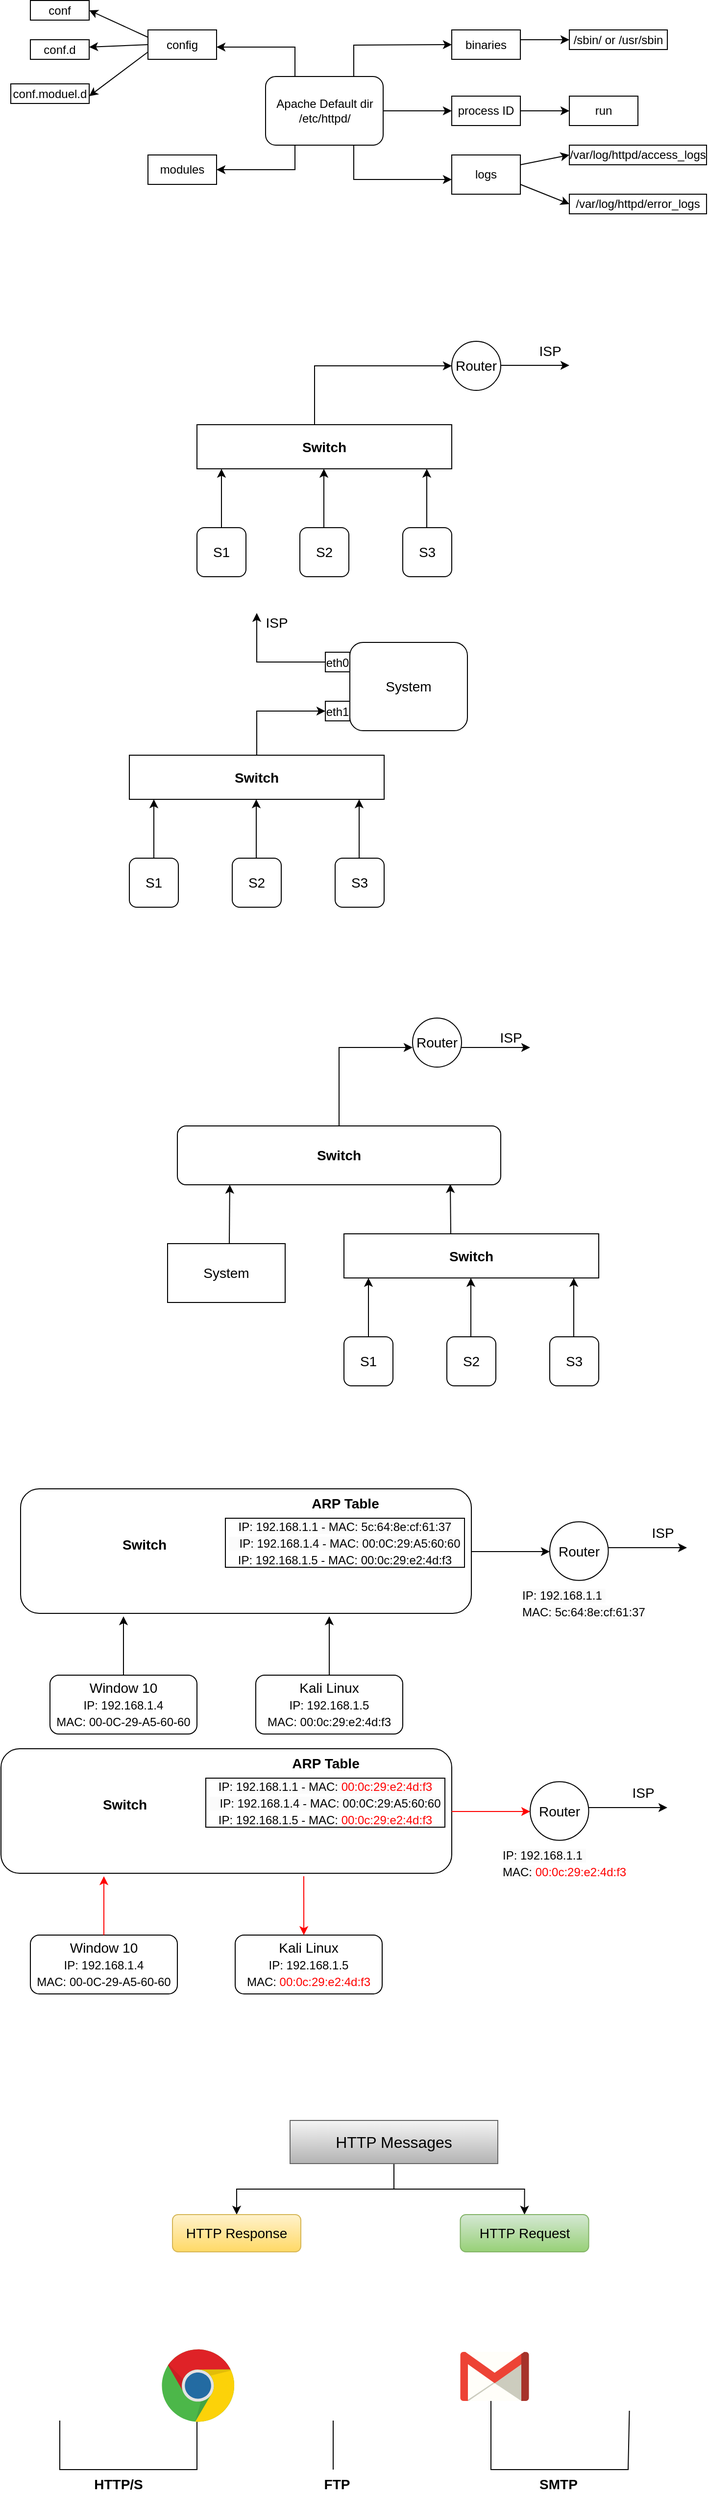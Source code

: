 <mxfile version="20.8.20" type="github"><diagram id="UdrVKW0RwyxXk8vOGNNe" name="Page-1"><mxGraphModel dx="794" dy="448" grid="1" gridSize="10" guides="1" tooltips="1" connect="1" arrows="1" fold="1" page="1" pageScale="1" pageWidth="850" pageHeight="1100" math="0" shadow="0"><root><mxCell id="0"/><mxCell id="1" parent="0"/><mxCell id="UqnCI_SWWlP7NbVupd5s-1" value="" style="rounded=1;whiteSpace=wrap;html=1;" parent="1" vertex="1"><mxGeometry x="290" y="240" width="120" height="70" as="geometry"/></mxCell><mxCell id="UqnCI_SWWlP7NbVupd5s-2" value="Apache Default dir&lt;br&gt;/etc/httpd/" style="text;html=1;align=center;verticalAlign=middle;resizable=0;points=[];autosize=1;strokeColor=none;fillColor=none;" parent="1" vertex="1"><mxGeometry x="295" y="260" width="110" height="30" as="geometry"/></mxCell><mxCell id="UqnCI_SWWlP7NbVupd5s-4" value="config" style="rounded=0;whiteSpace=wrap;html=1;" parent="1" vertex="1"><mxGeometry x="170" y="192.5" width="70" height="30" as="geometry"/></mxCell><mxCell id="UqnCI_SWWlP7NbVupd5s-6" value="binaries" style="rounded=0;whiteSpace=wrap;html=1;" parent="1" vertex="1"><mxGeometry x="480" y="192.5" width="70" height="30" as="geometry"/></mxCell><mxCell id="UqnCI_SWWlP7NbVupd5s-8" value="modules" style="rounded=0;whiteSpace=wrap;html=1;" parent="1" vertex="1"><mxGeometry x="170" y="320" width="70" height="30" as="geometry"/></mxCell><mxCell id="UqnCI_SWWlP7NbVupd5s-9" value="process ID" style="rounded=0;whiteSpace=wrap;html=1;" parent="1" vertex="1"><mxGeometry x="480" y="260" width="70" height="30" as="geometry"/></mxCell><mxCell id="UqnCI_SWWlP7NbVupd5s-12" value="logs" style="rounded=0;whiteSpace=wrap;html=1;" parent="1" vertex="1"><mxGeometry x="480" y="320" width="70" height="40" as="geometry"/></mxCell><mxCell id="UqnCI_SWWlP7NbVupd5s-14" value="conf" style="rounded=0;whiteSpace=wrap;html=1;" parent="1" vertex="1"><mxGeometry x="50" y="162.5" width="60" height="20" as="geometry"/></mxCell><mxCell id="UqnCI_SWWlP7NbVupd5s-15" value="conf.d" style="rounded=0;whiteSpace=wrap;html=1;" parent="1" vertex="1"><mxGeometry x="50" y="202.5" width="60" height="20" as="geometry"/></mxCell><mxCell id="UqnCI_SWWlP7NbVupd5s-16" value="conf.moduel.d" style="rounded=0;whiteSpace=wrap;html=1;" parent="1" vertex="1"><mxGeometry x="30" y="247.5" width="80" height="20" as="geometry"/></mxCell><mxCell id="UqnCI_SWWlP7NbVupd5s-19" value="/sbin/ or /usr/sbin" style="rounded=0;whiteSpace=wrap;html=1;" parent="1" vertex="1"><mxGeometry x="600" y="192.5" width="100" height="20" as="geometry"/></mxCell><mxCell id="UqnCI_SWWlP7NbVupd5s-20" value="run" style="rounded=0;whiteSpace=wrap;html=1;" parent="1" vertex="1"><mxGeometry x="600" y="260" width="70" height="30" as="geometry"/></mxCell><mxCell id="UqnCI_SWWlP7NbVupd5s-21" value="/var/log/httpd/access_logs" style="rounded=0;whiteSpace=wrap;html=1;" parent="1" vertex="1"><mxGeometry x="600" y="310" width="140" height="20" as="geometry"/></mxCell><mxCell id="UqnCI_SWWlP7NbVupd5s-22" value="/var/log/httpd/error_logs" style="rounded=0;whiteSpace=wrap;html=1;" parent="1" vertex="1"><mxGeometry x="600" y="360" width="140" height="20" as="geometry"/></mxCell><mxCell id="UqnCI_SWWlP7NbVupd5s-23" value="" style="endArrow=classic;html=1;rounded=0;exitX=0.25;exitY=0;exitDx=0;exitDy=0;" parent="1" source="UqnCI_SWWlP7NbVupd5s-1" edge="1"><mxGeometry width="50" height="50" relative="1" as="geometry"><mxPoint x="190" y="260" as="sourcePoint"/><mxPoint x="240" y="210" as="targetPoint"/><Array as="points"><mxPoint x="320" y="220"/><mxPoint x="320" y="210"/></Array></mxGeometry></mxCell><mxCell id="UqnCI_SWWlP7NbVupd5s-26" value="" style="endArrow=classic;html=1;rounded=0;exitX=0;exitY=0.25;exitDx=0;exitDy=0;" parent="1" source="UqnCI_SWWlP7NbVupd5s-4" edge="1"><mxGeometry width="50" height="50" relative="1" as="geometry"><mxPoint x="60" y="222.5" as="sourcePoint"/><mxPoint x="110" y="172.5" as="targetPoint"/></mxGeometry></mxCell><mxCell id="UqnCI_SWWlP7NbVupd5s-27" value="" style="endArrow=classic;html=1;rounded=0;exitX=0;exitY=0.5;exitDx=0;exitDy=0;" parent="1" source="UqnCI_SWWlP7NbVupd5s-4" edge="1"><mxGeometry width="50" height="50" relative="1" as="geometry"><mxPoint x="60" y="260" as="sourcePoint"/><mxPoint x="110" y="210" as="targetPoint"/></mxGeometry></mxCell><mxCell id="UqnCI_SWWlP7NbVupd5s-28" value="" style="endArrow=classic;html=1;rounded=0;exitX=0;exitY=0.75;exitDx=0;exitDy=0;" parent="1" source="UqnCI_SWWlP7NbVupd5s-4" edge="1"><mxGeometry width="50" height="50" relative="1" as="geometry"><mxPoint x="60" y="310" as="sourcePoint"/><mxPoint x="110" y="260" as="targetPoint"/></mxGeometry></mxCell><mxCell id="UqnCI_SWWlP7NbVupd5s-29" value="" style="endArrow=classic;html=1;rounded=0;entryX=1;entryY=0.5;entryDx=0;entryDy=0;" parent="1" target="UqnCI_SWWlP7NbVupd5s-8" edge="1"><mxGeometry width="50" height="50" relative="1" as="geometry"><mxPoint x="320" y="310" as="sourcePoint"/><mxPoint x="370" y="260" as="targetPoint"/><Array as="points"><mxPoint x="320" y="335"/></Array></mxGeometry></mxCell><mxCell id="UqnCI_SWWlP7NbVupd5s-30" value="" style="endArrow=classic;html=1;rounded=0;exitX=0.75;exitY=1;exitDx=0;exitDy=0;" parent="1" source="UqnCI_SWWlP7NbVupd5s-1" edge="1"><mxGeometry width="50" height="50" relative="1" as="geometry"><mxPoint x="430" y="395" as="sourcePoint"/><mxPoint x="480" y="345" as="targetPoint"/><Array as="points"><mxPoint x="380" y="345"/></Array></mxGeometry></mxCell><mxCell id="UqnCI_SWWlP7NbVupd5s-31" value="" style="endArrow=classic;html=1;rounded=0;entryX=0;entryY=0.5;entryDx=0;entryDy=0;" parent="1" target="UqnCI_SWWlP7NbVupd5s-9" edge="1"><mxGeometry width="50" height="50" relative="1" as="geometry"><mxPoint x="410" y="275" as="sourcePoint"/><mxPoint x="460" y="222.5" as="targetPoint"/></mxGeometry></mxCell><mxCell id="UqnCI_SWWlP7NbVupd5s-32" value="" style="endArrow=classic;html=1;rounded=0;entryX=0;entryY=0.5;entryDx=0;entryDy=0;" parent="1" target="UqnCI_SWWlP7NbVupd5s-6" edge="1"><mxGeometry width="50" height="50" relative="1" as="geometry"><mxPoint x="380" y="240" as="sourcePoint"/><mxPoint x="430" y="190" as="targetPoint"/><Array as="points"><mxPoint x="380" y="208"/></Array></mxGeometry></mxCell><mxCell id="UqnCI_SWWlP7NbVupd5s-33" value="" style="endArrow=classic;html=1;rounded=0;entryX=0;entryY=0.5;entryDx=0;entryDy=0;" parent="1" target="UqnCI_SWWlP7NbVupd5s-19" edge="1"><mxGeometry width="50" height="50" relative="1" as="geometry"><mxPoint x="550" y="202.5" as="sourcePoint"/><mxPoint x="600" y="152.5" as="targetPoint"/></mxGeometry></mxCell><mxCell id="UqnCI_SWWlP7NbVupd5s-34" value="" style="endArrow=classic;html=1;rounded=0;entryX=0;entryY=0.5;entryDx=0;entryDy=0;" parent="1" target="UqnCI_SWWlP7NbVupd5s-20" edge="1"><mxGeometry width="50" height="50" relative="1" as="geometry"><mxPoint x="550" y="275" as="sourcePoint"/><mxPoint x="600" y="222.5" as="targetPoint"/></mxGeometry></mxCell><mxCell id="UqnCI_SWWlP7NbVupd5s-35" value="" style="endArrow=classic;html=1;rounded=0;entryX=0;entryY=0.5;entryDx=0;entryDy=0;exitX=1;exitY=0.25;exitDx=0;exitDy=0;" parent="1" source="UqnCI_SWWlP7NbVupd5s-12" target="UqnCI_SWWlP7NbVupd5s-21" edge="1"><mxGeometry width="50" height="50" relative="1" as="geometry"><mxPoint x="550" y="340" as="sourcePoint"/><mxPoint x="600" y="290" as="targetPoint"/></mxGeometry></mxCell><mxCell id="UqnCI_SWWlP7NbVupd5s-37" value="" style="endArrow=classic;html=1;rounded=0;entryX=0;entryY=0.5;entryDx=0;entryDy=0;" parent="1" target="UqnCI_SWWlP7NbVupd5s-22" edge="1"><mxGeometry width="50" height="50" relative="1" as="geometry"><mxPoint x="550" y="350" as="sourcePoint"/><mxPoint x="600" y="300" as="targetPoint"/></mxGeometry></mxCell><mxCell id="SlWFWYBAFF2YocDNcYGy-1" value="&lt;font style=&quot;font-size: 14px;&quot;&gt;&lt;b&gt;Switch&lt;/b&gt;&lt;/font&gt;" style="rounded=0;whiteSpace=wrap;html=1;" parent="1" vertex="1"><mxGeometry x="220" y="595" width="260" height="45" as="geometry"/></mxCell><mxCell id="SlWFWYBAFF2YocDNcYGy-2" value="S1" style="rounded=1;whiteSpace=wrap;html=1;fontSize=14;" parent="1" vertex="1"><mxGeometry x="220" y="700" width="50" height="50" as="geometry"/></mxCell><mxCell id="SlWFWYBAFF2YocDNcYGy-3" value="S2" style="rounded=1;whiteSpace=wrap;html=1;fontSize=14;" parent="1" vertex="1"><mxGeometry x="325" y="700" width="50" height="50" as="geometry"/></mxCell><mxCell id="SlWFWYBAFF2YocDNcYGy-4" value="S3" style="rounded=1;whiteSpace=wrap;html=1;fontSize=14;" parent="1" vertex="1"><mxGeometry x="430" y="700" width="50" height="50" as="geometry"/></mxCell><mxCell id="SlWFWYBAFF2YocDNcYGy-5" value="" style="endArrow=classic;html=1;rounded=0;fontSize=14;" parent="1" edge="1"><mxGeometry width="50" height="50" relative="1" as="geometry"><mxPoint x="245" y="700" as="sourcePoint"/><mxPoint x="245" y="640" as="targetPoint"/></mxGeometry></mxCell><mxCell id="SlWFWYBAFF2YocDNcYGy-6" value="" style="endArrow=classic;html=1;rounded=0;fontSize=14;" parent="1" edge="1"><mxGeometry width="50" height="50" relative="1" as="geometry"><mxPoint x="349.5" y="700" as="sourcePoint"/><mxPoint x="349.5" y="640" as="targetPoint"/></mxGeometry></mxCell><mxCell id="SlWFWYBAFF2YocDNcYGy-7" value="" style="endArrow=classic;html=1;rounded=0;fontSize=14;" parent="1" edge="1"><mxGeometry width="50" height="50" relative="1" as="geometry"><mxPoint x="454.5" y="700" as="sourcePoint"/><mxPoint x="454.5" y="640" as="targetPoint"/></mxGeometry></mxCell><mxCell id="SlWFWYBAFF2YocDNcYGy-9" value="Router" style="ellipse;whiteSpace=wrap;html=1;fontSize=14;" parent="1" vertex="1"><mxGeometry x="480" y="510" width="50" height="50" as="geometry"/></mxCell><mxCell id="SlWFWYBAFF2YocDNcYGy-10" value="" style="endArrow=classic;html=1;rounded=0;fontSize=14;entryX=0;entryY=0.5;entryDx=0;entryDy=0;" parent="1" target="SlWFWYBAFF2YocDNcYGy-9" edge="1"><mxGeometry width="50" height="50" relative="1" as="geometry"><mxPoint x="340" y="595" as="sourcePoint"/><mxPoint x="390" y="545" as="targetPoint"/><Array as="points"><mxPoint x="340" y="535"/></Array></mxGeometry></mxCell><mxCell id="SlWFWYBAFF2YocDNcYGy-11" value="" style="endArrow=classic;html=1;rounded=0;fontSize=14;" parent="1" edge="1"><mxGeometry width="50" height="50" relative="1" as="geometry"><mxPoint x="530" y="534.5" as="sourcePoint"/><mxPoint x="600" y="534.5" as="targetPoint"/></mxGeometry></mxCell><mxCell id="SlWFWYBAFF2YocDNcYGy-12" value="ISP" style="text;html=1;align=center;verticalAlign=middle;resizable=0;points=[];autosize=1;strokeColor=none;fillColor=none;fontSize=14;" parent="1" vertex="1"><mxGeometry x="560" y="510" width="40" height="20" as="geometry"/></mxCell><mxCell id="SlWFWYBAFF2YocDNcYGy-13" value="&lt;font style=&quot;font-size: 14px;&quot;&gt;&lt;b&gt;Switch&lt;/b&gt;&lt;/font&gt;" style="rounded=0;whiteSpace=wrap;html=1;" parent="1" vertex="1"><mxGeometry x="151" y="932" width="260" height="45" as="geometry"/></mxCell><mxCell id="SlWFWYBAFF2YocDNcYGy-14" value="S1" style="rounded=1;whiteSpace=wrap;html=1;fontSize=14;" parent="1" vertex="1"><mxGeometry x="151" y="1037" width="50" height="50" as="geometry"/></mxCell><mxCell id="SlWFWYBAFF2YocDNcYGy-15" value="S2" style="rounded=1;whiteSpace=wrap;html=1;fontSize=14;" parent="1" vertex="1"><mxGeometry x="256" y="1037" width="50" height="50" as="geometry"/></mxCell><mxCell id="SlWFWYBAFF2YocDNcYGy-16" value="S3" style="rounded=1;whiteSpace=wrap;html=1;fontSize=14;" parent="1" vertex="1"><mxGeometry x="361" y="1037" width="50" height="50" as="geometry"/></mxCell><mxCell id="SlWFWYBAFF2YocDNcYGy-17" value="" style="endArrow=classic;html=1;rounded=0;fontSize=14;" parent="1" edge="1"><mxGeometry width="50" height="50" relative="1" as="geometry"><mxPoint x="176" y="1037" as="sourcePoint"/><mxPoint x="176" y="977" as="targetPoint"/></mxGeometry></mxCell><mxCell id="SlWFWYBAFF2YocDNcYGy-18" value="" style="endArrow=classic;html=1;rounded=0;fontSize=14;" parent="1" edge="1"><mxGeometry width="50" height="50" relative="1" as="geometry"><mxPoint x="280.5" y="1037" as="sourcePoint"/><mxPoint x="280.5" y="977" as="targetPoint"/></mxGeometry></mxCell><mxCell id="SlWFWYBAFF2YocDNcYGy-19" value="" style="endArrow=classic;html=1;rounded=0;fontSize=14;" parent="1" edge="1"><mxGeometry width="50" height="50" relative="1" as="geometry"><mxPoint x="385.5" y="1037" as="sourcePoint"/><mxPoint x="385.5" y="977" as="targetPoint"/></mxGeometry></mxCell><mxCell id="SlWFWYBAFF2YocDNcYGy-24" value="System" style="rounded=1;whiteSpace=wrap;html=1;fontSize=14;" parent="1" vertex="1"><mxGeometry x="376" y="817" width="120" height="90" as="geometry"/></mxCell><mxCell id="SlWFWYBAFF2YocDNcYGy-25" value="&lt;font style=&quot;font-size: 12px;&quot;&gt;eth0&lt;/font&gt;" style="rounded=0;whiteSpace=wrap;html=1;fontSize=14;" parent="1" vertex="1"><mxGeometry x="351" y="827" width="25" height="20" as="geometry"/></mxCell><mxCell id="SlWFWYBAFF2YocDNcYGy-26" value="&lt;font style=&quot;font-size: 12px;&quot;&gt;eth1&lt;/font&gt;" style="rounded=0;whiteSpace=wrap;html=1;fontSize=14;" parent="1" vertex="1"><mxGeometry x="351" y="877" width="25" height="20" as="geometry"/></mxCell><mxCell id="SlWFWYBAFF2YocDNcYGy-27" value="" style="endArrow=classic;html=1;rounded=0;fontSize=14;entryX=0;entryY=0.5;entryDx=0;entryDy=0;" parent="1" target="SlWFWYBAFF2YocDNcYGy-26" edge="1"><mxGeometry width="50" height="50" relative="1" as="geometry"><mxPoint x="281" y="932" as="sourcePoint"/><mxPoint x="331" y="882" as="targetPoint"/><Array as="points"><mxPoint x="281" y="887"/></Array></mxGeometry></mxCell><mxCell id="SlWFWYBAFF2YocDNcYGy-28" value="" style="endArrow=classic;html=1;rounded=0;fontSize=14;exitX=0;exitY=0.5;exitDx=0;exitDy=0;" parent="1" source="SlWFWYBAFF2YocDNcYGy-25" edge="1"><mxGeometry width="50" height="50" relative="1" as="geometry"><mxPoint x="346" y="837" as="sourcePoint"/><mxPoint x="281" y="787" as="targetPoint"/><Array as="points"><mxPoint x="281" y="837"/></Array></mxGeometry></mxCell><mxCell id="SlWFWYBAFF2YocDNcYGy-35" value="&lt;font style=&quot;font-size: 14px;&quot;&gt;&lt;b&gt;Switch&lt;/b&gt;&lt;/font&gt;" style="rounded=0;whiteSpace=wrap;html=1;" parent="1" vertex="1"><mxGeometry x="370" y="1420" width="260" height="45" as="geometry"/></mxCell><mxCell id="SlWFWYBAFF2YocDNcYGy-36" value="S1" style="rounded=1;whiteSpace=wrap;html=1;fontSize=14;" parent="1" vertex="1"><mxGeometry x="370" y="1525" width="50" height="50" as="geometry"/></mxCell><mxCell id="SlWFWYBAFF2YocDNcYGy-37" value="S2" style="rounded=1;whiteSpace=wrap;html=1;fontSize=14;" parent="1" vertex="1"><mxGeometry x="475" y="1525" width="50" height="50" as="geometry"/></mxCell><mxCell id="SlWFWYBAFF2YocDNcYGy-38" value="S3" style="rounded=1;whiteSpace=wrap;html=1;fontSize=14;" parent="1" vertex="1"><mxGeometry x="580" y="1525" width="50" height="50" as="geometry"/></mxCell><mxCell id="SlWFWYBAFF2YocDNcYGy-39" value="" style="endArrow=classic;html=1;rounded=0;fontSize=14;" parent="1" edge="1"><mxGeometry width="50" height="50" relative="1" as="geometry"><mxPoint x="395" y="1525" as="sourcePoint"/><mxPoint x="395" y="1465" as="targetPoint"/></mxGeometry></mxCell><mxCell id="SlWFWYBAFF2YocDNcYGy-40" value="" style="endArrow=classic;html=1;rounded=0;fontSize=14;" parent="1" edge="1"><mxGeometry width="50" height="50" relative="1" as="geometry"><mxPoint x="499.5" y="1525" as="sourcePoint"/><mxPoint x="499.5" y="1465" as="targetPoint"/></mxGeometry></mxCell><mxCell id="SlWFWYBAFF2YocDNcYGy-41" value="" style="endArrow=classic;html=1;rounded=0;fontSize=14;" parent="1" edge="1"><mxGeometry width="50" height="50" relative="1" as="geometry"><mxPoint x="604.5" y="1525" as="sourcePoint"/><mxPoint x="604.5" y="1465" as="targetPoint"/></mxGeometry></mxCell><mxCell id="SlWFWYBAFF2YocDNcYGy-42" value="&lt;b&gt;Switch&lt;/b&gt;" style="rounded=1;whiteSpace=wrap;html=1;fontSize=14;" parent="1" vertex="1"><mxGeometry x="200" y="1310" width="330" height="60" as="geometry"/></mxCell><mxCell id="SlWFWYBAFF2YocDNcYGy-43" value="&lt;font style=&quot;font-size: 14px;&quot;&gt;System&lt;/font&gt;" style="rounded=0;whiteSpace=wrap;html=1;fontSize=12;" parent="1" vertex="1"><mxGeometry x="190" y="1430" width="120" height="60" as="geometry"/></mxCell><mxCell id="SlWFWYBAFF2YocDNcYGy-44" value="" style="endArrow=classic;html=1;rounded=0;fontSize=14;entryX=0.844;entryY=0.989;entryDx=0;entryDy=0;entryPerimeter=0;" parent="1" target="SlWFWYBAFF2YocDNcYGy-42" edge="1"><mxGeometry width="50" height="50" relative="1" as="geometry"><mxPoint x="479" y="1420" as="sourcePoint"/><mxPoint x="510" y="1370" as="targetPoint"/></mxGeometry></mxCell><mxCell id="SlWFWYBAFF2YocDNcYGy-45" value="" style="endArrow=classic;html=1;rounded=0;fontSize=14;entryX=0.162;entryY=1;entryDx=0;entryDy=0;entryPerimeter=0;" parent="1" target="SlWFWYBAFF2YocDNcYGy-42" edge="1"><mxGeometry width="50" height="50" relative="1" as="geometry"><mxPoint x="253" y="1430" as="sourcePoint"/><mxPoint x="300" y="1380" as="targetPoint"/></mxGeometry></mxCell><mxCell id="SlWFWYBAFF2YocDNcYGy-46" value="Router" style="ellipse;whiteSpace=wrap;html=1;fontSize=14;" parent="1" vertex="1"><mxGeometry x="440" y="1200" width="50" height="50" as="geometry"/></mxCell><mxCell id="SlWFWYBAFF2YocDNcYGy-47" value="" style="endArrow=classic;html=1;rounded=0;fontSize=14;" parent="1" edge="1"><mxGeometry width="50" height="50" relative="1" as="geometry"><mxPoint x="490" y="1230" as="sourcePoint"/><mxPoint x="560" y="1230" as="targetPoint"/></mxGeometry></mxCell><mxCell id="SlWFWYBAFF2YocDNcYGy-48" value="ISP" style="text;html=1;align=center;verticalAlign=middle;resizable=0;points=[];autosize=1;strokeColor=none;fillColor=none;fontSize=14;" parent="1" vertex="1"><mxGeometry x="520" y="1210" width="40" height="20" as="geometry"/></mxCell><mxCell id="SlWFWYBAFF2YocDNcYGy-49" value="" style="endArrow=classic;html=1;rounded=0;fontSize=14;exitX=0.5;exitY=0;exitDx=0;exitDy=0;" parent="1" source="SlWFWYBAFF2YocDNcYGy-42" edge="1"><mxGeometry width="50" height="50" relative="1" as="geometry"><mxPoint x="390" y="1280" as="sourcePoint"/><mxPoint x="440" y="1230" as="targetPoint"/><Array as="points"><mxPoint x="365" y="1230"/></Array></mxGeometry></mxCell><mxCell id="SlWFWYBAFF2YocDNcYGy-50" value="ISP" style="text;html=1;align=center;verticalAlign=middle;resizable=0;points=[];autosize=1;strokeColor=none;fillColor=none;fontSize=14;" parent="1" vertex="1"><mxGeometry x="281" y="787" width="40" height="20" as="geometry"/></mxCell><mxCell id="KvyDXCqBkwZuLDW56Crm-2" value="" style="rounded=1;whiteSpace=wrap;html=1;" parent="1" vertex="1"><mxGeometry x="40" y="1680" width="460" height="127" as="geometry"/></mxCell><mxCell id="KvyDXCqBkwZuLDW56Crm-3" value="&lt;font style=&quot;&quot;&gt;&lt;font style=&quot;font-size: 14px;&quot;&gt;Kali Linux&lt;br&gt;&lt;/font&gt;&lt;span style=&quot;font-size: 12px;&quot;&gt;IP: 192.168.1.5&lt;/span&gt;&lt;br&gt;&lt;span style=&quot;font-size: 12px;&quot;&gt;MAC:&amp;nbsp;00:0c:29:e2:4d:f3&lt;/span&gt;&lt;br&gt;&lt;/font&gt;" style="rounded=1;whiteSpace=wrap;html=1;fontSize=14;" parent="1" vertex="1"><mxGeometry x="280" y="1870" width="150" height="60" as="geometry"/></mxCell><mxCell id="KvyDXCqBkwZuLDW56Crm-4" value="&lt;font style=&quot;&quot;&gt;&lt;font style=&quot;font-size: 14px;&quot;&gt;Window 10&lt;/font&gt;&lt;br&gt;&lt;span style=&quot;font-size: 12px;&quot;&gt;IP: 192.168.1.4&lt;/span&gt;&lt;br&gt;&lt;span style=&quot;font-size: 12px;&quot;&gt;MAC:&amp;nbsp;00-0C-29-A5-60-60&lt;/span&gt;&lt;/font&gt;" style="rounded=1;whiteSpace=wrap;html=1;fontSize=14;" parent="1" vertex="1"><mxGeometry x="70" y="1870" width="150" height="60" as="geometry"/></mxCell><mxCell id="KvyDXCqBkwZuLDW56Crm-6" value="" style="endArrow=classic;html=1;rounded=0;fontSize=14;exitX=0.5;exitY=0;exitDx=0;exitDy=0;" parent="1" source="KvyDXCqBkwZuLDW56Crm-4" edge="1"><mxGeometry width="50" height="50" relative="1" as="geometry"><mxPoint x="110" y="1870" as="sourcePoint"/><mxPoint x="145" y="1810" as="targetPoint"/></mxGeometry></mxCell><mxCell id="KvyDXCqBkwZuLDW56Crm-7" value="" style="endArrow=classic;html=1;rounded=0;fontSize=14;exitX=0.5;exitY=0;exitDx=0;exitDy=0;" parent="1" source="KvyDXCqBkwZuLDW56Crm-3" edge="1"><mxGeometry width="50" height="50" relative="1" as="geometry"><mxPoint x="355" y="1870" as="sourcePoint"/><mxPoint x="355" y="1810" as="targetPoint"/></mxGeometry></mxCell><mxCell id="KvyDXCqBkwZuLDW56Crm-8" value="&lt;span style=&quot;border-color: var(--border-color); color: rgb(0, 0, 0); font-family: Helvetica; font-style: normal; font-variant-ligatures: normal; font-variant-caps: normal; font-weight: 400; letter-spacing: normal; orphans: 2; text-align: center; text-indent: 0px; text-transform: none; widows: 2; word-spacing: 0px; -webkit-text-stroke-width: 0px; background-color: rgb(251, 251, 251); text-decoration-thickness: initial; text-decoration-style: initial; text-decoration-color: initial; font-size: 12px;&quot;&gt;IP: 192.168.1.1 - MAC:&amp;nbsp;5c:64:8e:cf:61:37&lt;br&gt;&amp;nbsp; &amp;nbsp;IP: 192.168.1.4 -&amp;nbsp;&lt;/span&gt;&lt;span style=&quot;border-color: var(--border-color); color: rgb(0, 0, 0); font-family: Helvetica; font-style: normal; font-variant-ligatures: normal; font-variant-caps: normal; font-weight: 400; letter-spacing: normal; orphans: 2; text-align: center; text-indent: 0px; text-transform: none; widows: 2; word-spacing: 0px; -webkit-text-stroke-width: 0px; background-color: rgb(251, 251, 251); text-decoration-thickness: initial; text-decoration-style: initial; text-decoration-color: initial; font-size: 12px;&quot;&gt;MAC:&amp;nbsp;00:0C:29:A5:60:60&lt;/span&gt;&lt;br&gt;&lt;span style=&quot;border-color: var(--border-color); font-size: 12px;&quot;&gt;IP: 192.168.1.5 -&amp;nbsp;&lt;/span&gt;&lt;span style=&quot;border-color: var(--border-color); font-size: 12px;&quot;&gt;MAC:&amp;nbsp;00:0c:29:e2:4d:f3&lt;/span&gt;" style="rounded=0;whiteSpace=wrap;html=1;fontSize=14;" parent="1" vertex="1"><mxGeometry x="249" y="1710" width="244" height="50" as="geometry"/></mxCell><mxCell id="KvyDXCqBkwZuLDW56Crm-9" value="&lt;b&gt;ARP Table&lt;/b&gt;" style="text;html=1;align=center;verticalAlign=middle;resizable=0;points=[];autosize=1;strokeColor=none;fillColor=none;fontSize=14;" parent="1" vertex="1"><mxGeometry x="326" y="1680" width="90" height="30" as="geometry"/></mxCell><mxCell id="KvyDXCqBkwZuLDW56Crm-10" value="&lt;b&gt;Switch&lt;/b&gt;" style="text;html=1;align=center;verticalAlign=middle;resizable=0;points=[];autosize=1;strokeColor=none;fillColor=none;fontSize=14;" parent="1" vertex="1"><mxGeometry x="131" y="1721.75" width="70" height="30" as="geometry"/></mxCell><mxCell id="KvyDXCqBkwZuLDW56Crm-12" value="Router" style="ellipse;whiteSpace=wrap;html=1;aspect=fixed;fontSize=14;" parent="1" vertex="1"><mxGeometry x="580" y="1713.63" width="59.75" height="59.75" as="geometry"/></mxCell><mxCell id="KvyDXCqBkwZuLDW56Crm-13" value="" style="endArrow=classic;html=1;rounded=0;fontSize=14;" parent="1" edge="1"><mxGeometry width="50" height="50" relative="1" as="geometry"><mxPoint x="500" y="1744" as="sourcePoint"/><mxPoint x="580" y="1744" as="targetPoint"/></mxGeometry></mxCell><mxCell id="KvyDXCqBkwZuLDW56Crm-15" value="&lt;span style=&quot;color: rgb(0, 0, 0); font-family: Helvetica; font-size: 12px; font-style: normal; font-variant-ligatures: normal; font-variant-caps: normal; font-weight: 400; letter-spacing: normal; orphans: 2; text-align: center; text-indent: 0px; text-transform: none; widows: 2; word-spacing: 0px; -webkit-text-stroke-width: 0px; background-color: rgb(251, 251, 251); text-decoration-thickness: initial; text-decoration-style: initial; text-decoration-color: initial; float: none; display: inline !important;&quot;&gt;IP: 192.168.1.1&amp;nbsp;&lt;br&gt;MAC:&amp;nbsp;5c:64:8e:cf:61:37&lt;/span&gt;" style="text;whiteSpace=wrap;html=1;fontSize=14;" parent="1" vertex="1"><mxGeometry x="550" y="1773.38" width="140" height="40" as="geometry"/></mxCell><mxCell id="KvyDXCqBkwZuLDW56Crm-16" value="" style="endArrow=classic;html=1;rounded=0;fontSize=14;" parent="1" edge="1"><mxGeometry width="50" height="50" relative="1" as="geometry"><mxPoint x="640" y="1740" as="sourcePoint"/><mxPoint x="720" y="1740" as="targetPoint"/></mxGeometry></mxCell><mxCell id="KvyDXCqBkwZuLDW56Crm-17" value="ISP" style="text;html=1;align=center;verticalAlign=middle;resizable=0;points=[];autosize=1;strokeColor=none;fillColor=none;fontSize=14;" parent="1" vertex="1"><mxGeometry x="670" y="1710" width="50" height="30" as="geometry"/></mxCell><mxCell id="KvyDXCqBkwZuLDW56Crm-19" value="" style="rounded=1;whiteSpace=wrap;html=1;" parent="1" vertex="1"><mxGeometry x="20" y="1945" width="460" height="127" as="geometry"/></mxCell><mxCell id="KvyDXCqBkwZuLDW56Crm-20" value="&lt;font style=&quot;&quot;&gt;&lt;font style=&quot;font-size: 14px;&quot;&gt;Kali Linux&lt;br&gt;&lt;/font&gt;&lt;span style=&quot;font-size: 12px;&quot;&gt;IP: 192.168.1.5&lt;/span&gt;&lt;br&gt;&lt;span style=&quot;font-size: 12px;&quot;&gt;MAC:&amp;nbsp;&lt;font color=&quot;#ff0000&quot;&gt;00:0c:29:e2:4d:f3&lt;/font&gt;&lt;/span&gt;&lt;br&gt;&lt;/font&gt;" style="rounded=1;whiteSpace=wrap;html=1;fontSize=14;" parent="1" vertex="1"><mxGeometry x="259" y="2135" width="150" height="60" as="geometry"/></mxCell><mxCell id="KvyDXCqBkwZuLDW56Crm-21" value="&lt;font style=&quot;&quot;&gt;&lt;font style=&quot;font-size: 14px;&quot;&gt;Window 10&lt;/font&gt;&lt;br&gt;&lt;span style=&quot;font-size: 12px;&quot;&gt;IP: 192.168.1.4&lt;/span&gt;&lt;br&gt;&lt;span style=&quot;font-size: 12px;&quot;&gt;MAC:&amp;nbsp;00-0C-29-A5-60-60&lt;/span&gt;&lt;/font&gt;" style="rounded=1;whiteSpace=wrap;html=1;fontSize=14;" parent="1" vertex="1"><mxGeometry x="50" y="2135" width="150" height="60" as="geometry"/></mxCell><mxCell id="KvyDXCqBkwZuLDW56Crm-22" value="" style="endArrow=classic;html=1;rounded=0;fontSize=14;exitX=0.5;exitY=0;exitDx=0;exitDy=0;strokeColor=#FF0000;" parent="1" source="KvyDXCqBkwZuLDW56Crm-21" edge="1"><mxGeometry width="50" height="50" relative="1" as="geometry"><mxPoint x="90" y="2135" as="sourcePoint"/><mxPoint x="125" y="2075" as="targetPoint"/></mxGeometry></mxCell><mxCell id="KvyDXCqBkwZuLDW56Crm-24" value="&lt;span style=&quot;border-color: var(--border-color); color: rgb(0, 0, 0); font-family: Helvetica; font-style: normal; font-variant-ligatures: normal; font-variant-caps: normal; font-weight: 400; letter-spacing: normal; orphans: 2; text-align: center; text-indent: 0px; text-transform: none; widows: 2; word-spacing: 0px; -webkit-text-stroke-width: 0px; background-color: rgb(251, 251, 251); text-decoration-thickness: initial; text-decoration-style: initial; text-decoration-color: initial; font-size: 12px;&quot;&gt;IP: 192.168.1.1 - MAC: &lt;/span&gt;&lt;span style=&quot;border-color: var(--border-color); font-family: Helvetica; font-style: normal; font-variant-ligatures: normal; font-variant-caps: normal; font-weight: 400; letter-spacing: normal; orphans: 2; text-align: center; text-indent: 0px; text-transform: none; widows: 2; word-spacing: 0px; -webkit-text-stroke-width: 0px; background-color: rgb(251, 251, 251); text-decoration-thickness: initial; text-decoration-style: initial; text-decoration-color: initial; font-size: 12px;&quot;&gt;&lt;font color=&quot;#ff0000&quot;&gt;00:0c:29:e2:4d:f3&lt;/font&gt;&lt;br&gt;&amp;nbsp; &amp;nbsp;IP: 192.168.1.4 -&amp;nbsp;&lt;/span&gt;&lt;span style=&quot;border-color: var(--border-color); color: rgb(0, 0, 0); font-family: Helvetica; font-style: normal; font-variant-ligatures: normal; font-variant-caps: normal; font-weight: 400; letter-spacing: normal; orphans: 2; text-align: center; text-indent: 0px; text-transform: none; widows: 2; word-spacing: 0px; -webkit-text-stroke-width: 0px; background-color: rgb(251, 251, 251); text-decoration-thickness: initial; text-decoration-style: initial; text-decoration-color: initial; font-size: 12px;&quot;&gt;MAC:&amp;nbsp;00:0C:29:A5:60:60&lt;/span&gt;&lt;br&gt;&lt;span style=&quot;border-color: var(--border-color); font-size: 12px;&quot;&gt;IP: 192.168.1.5 -&amp;nbsp;&lt;/span&gt;&lt;span style=&quot;border-color: var(--border-color); font-size: 12px;&quot;&gt;MAC:&amp;nbsp;&lt;font color=&quot;#ff0000&quot;&gt;00:0c:29:e2:4d:f3&lt;/font&gt;&lt;/span&gt;" style="rounded=0;whiteSpace=wrap;html=1;fontSize=14;" parent="1" vertex="1"><mxGeometry x="229" y="1975" width="244" height="50" as="geometry"/></mxCell><mxCell id="KvyDXCqBkwZuLDW56Crm-25" value="&lt;b&gt;ARP Table&lt;/b&gt;" style="text;html=1;align=center;verticalAlign=middle;resizable=0;points=[];autosize=1;strokeColor=none;fillColor=none;fontSize=14;" parent="1" vertex="1"><mxGeometry x="306" y="1945" width="90" height="30" as="geometry"/></mxCell><mxCell id="KvyDXCqBkwZuLDW56Crm-26" value="&lt;b&gt;Switch&lt;/b&gt;" style="text;html=1;align=center;verticalAlign=middle;resizable=0;points=[];autosize=1;strokeColor=none;fillColor=none;fontSize=14;" parent="1" vertex="1"><mxGeometry x="111" y="1986.75" width="70" height="30" as="geometry"/></mxCell><mxCell id="KvyDXCqBkwZuLDW56Crm-27" value="Router" style="ellipse;whiteSpace=wrap;html=1;aspect=fixed;fontSize=14;" parent="1" vertex="1"><mxGeometry x="560" y="1978.63" width="59.75" height="59.75" as="geometry"/></mxCell><mxCell id="KvyDXCqBkwZuLDW56Crm-28" value="" style="endArrow=classic;html=1;rounded=0;fontSize=14;strokeColor=#FF0000;" parent="1" edge="1"><mxGeometry width="50" height="50" relative="1" as="geometry"><mxPoint x="480" y="2009" as="sourcePoint"/><mxPoint x="560" y="2009" as="targetPoint"/></mxGeometry></mxCell><mxCell id="KvyDXCqBkwZuLDW56Crm-29" value="&lt;span style=&quot;color: rgb(0, 0, 0); font-family: Helvetica; font-size: 12px; font-style: normal; font-variant-ligatures: normal; font-variant-caps: normal; font-weight: 400; letter-spacing: normal; orphans: 2; text-align: center; text-indent: 0px; text-transform: none; widows: 2; word-spacing: 0px; -webkit-text-stroke-width: 0px; background-color: rgb(251, 251, 251); text-decoration-thickness: initial; text-decoration-style: initial; text-decoration-color: initial; float: none; display: inline !important;&quot;&gt;IP: 192.168.1.1&amp;nbsp;&lt;br&gt;MAC:&amp;nbsp;&lt;/span&gt;&lt;span style=&quot;font-size: 12px; text-align: center;&quot;&gt;&lt;font color=&quot;#ff0000&quot;&gt;00:0c:29:e2:4d:f3&lt;/font&gt;&lt;/span&gt;" style="text;whiteSpace=wrap;html=1;fontSize=14;" parent="1" vertex="1"><mxGeometry x="530" y="2038.38" width="140" height="40" as="geometry"/></mxCell><mxCell id="KvyDXCqBkwZuLDW56Crm-30" value="" style="endArrow=classic;html=1;rounded=0;fontSize=14;" parent="1" edge="1"><mxGeometry width="50" height="50" relative="1" as="geometry"><mxPoint x="620" y="2005" as="sourcePoint"/><mxPoint x="700" y="2005" as="targetPoint"/></mxGeometry></mxCell><mxCell id="KvyDXCqBkwZuLDW56Crm-31" value="ISP" style="text;html=1;align=center;verticalAlign=middle;resizable=0;points=[];autosize=1;strokeColor=none;fillColor=none;fontSize=14;" parent="1" vertex="1"><mxGeometry x="650" y="1975" width="50" height="30" as="geometry"/></mxCell><mxCell id="KvyDXCqBkwZuLDW56Crm-33" value="" style="endArrow=classic;html=1;rounded=0;fontSize=14;strokeColor=#FF0000;entryX=0.467;entryY=0;entryDx=0;entryDy=0;entryPerimeter=0;" parent="1" target="KvyDXCqBkwZuLDW56Crm-20" edge="1"><mxGeometry width="50" height="50" relative="1" as="geometry"><mxPoint x="329" y="2075" as="sourcePoint"/><mxPoint x="329" y="2125" as="targetPoint"/></mxGeometry></mxCell><mxCell id="UjpKYT4_UxsGyYGmVb2m-5" style="edgeStyle=orthogonalEdgeStyle;rounded=0;orthogonalLoop=1;jettySize=auto;html=1;entryX=0.5;entryY=0;entryDx=0;entryDy=0;fontSize=14;" parent="1" source="UjpKYT4_UxsGyYGmVb2m-1" target="UjpKYT4_UxsGyYGmVb2m-2" edge="1"><mxGeometry relative="1" as="geometry"/></mxCell><mxCell id="UjpKYT4_UxsGyYGmVb2m-6" style="edgeStyle=orthogonalEdgeStyle;rounded=0;orthogonalLoop=1;jettySize=auto;html=1;entryX=0.5;entryY=0;entryDx=0;entryDy=0;fontSize=14;" parent="1" source="UjpKYT4_UxsGyYGmVb2m-1" target="UjpKYT4_UxsGyYGmVb2m-3" edge="1"><mxGeometry relative="1" as="geometry"/></mxCell><mxCell id="UjpKYT4_UxsGyYGmVb2m-1" value="&lt;font size=&quot;3&quot;&gt;HTTP Messages&lt;/font&gt;" style="rounded=0;whiteSpace=wrap;html=1;fillColor=#f5f5f5;gradientColor=#b3b3b3;strokeColor=#666666;" parent="1" vertex="1"><mxGeometry x="315" y="2324" width="212" height="44" as="geometry"/></mxCell><mxCell id="UjpKYT4_UxsGyYGmVb2m-2" value="HTTP Response" style="rounded=1;whiteSpace=wrap;html=1;fontSize=14;fillColor=#fff2cc;gradientColor=#ffd966;strokeColor=#d6b656;" parent="1" vertex="1"><mxGeometry x="195" y="2420" width="131" height="38" as="geometry"/></mxCell><mxCell id="UjpKYT4_UxsGyYGmVb2m-3" value="HTTP Request" style="rounded=1;whiteSpace=wrap;html=1;fontSize=14;fillColor=#d5e8d4;gradientColor=#97d077;strokeColor=#82b366;" parent="1" vertex="1"><mxGeometry x="488.75" y="2420" width="131" height="38" as="geometry"/></mxCell><mxCell id="Kru3Bnws9YUJNPELZWYq-1" value="" style="shape=image;html=1;verticalAlign=top;verticalLabelPosition=bottom;labelBackgroundColor=#ffffff;imageAspect=0;aspect=fixed;image=https://cdn2.iconfinder.com/data/icons/pack2-baco-flurry-icons-style/128/Filezilla2.png" parent="1" vertex="1"><mxGeometry x="325" y="2557.26" width="75.57" height="75.57" as="geometry"/></mxCell><mxCell id="Kru3Bnws9YUJNPELZWYq-4" value="" style="shape=image;html=1;verticalAlign=top;verticalLabelPosition=bottom;labelBackgroundColor=#ffffff;imageAspect=0;aspect=fixed;image=https://cdn2.iconfinder.com/data/icons/browsers/Firefox.png" parent="1" vertex="1"><mxGeometry x="42.5" y="2560" width="80" height="80" as="geometry"/></mxCell><mxCell id="Kru3Bnws9YUJNPELZWYq-5" value="" style="dashed=0;outlineConnect=0;html=1;align=center;labelPosition=center;verticalLabelPosition=bottom;verticalAlign=top;shape=mxgraph.weblogos.gmail" parent="1" vertex="1"><mxGeometry x="488.75" y="2560" width="70" height="50" as="geometry"/></mxCell><mxCell id="Kru3Bnws9YUJNPELZWYq-6" value="" style="shape=image;html=1;verticalAlign=top;verticalLabelPosition=bottom;labelBackgroundColor=#ffffff;imageAspect=0;aspect=fixed;image=https://cdn0.iconfinder.com/data/icons/logos-microsoft-office-365/128/Microsoft_Office-07-128.png" parent="1" vertex="1"><mxGeometry x="630" y="2557.43" width="62.57" height="62.57" as="geometry"/></mxCell><mxCell id="Kru3Bnws9YUJNPELZWYq-8" value="" style="endArrow=none;html=1;rounded=0;" parent="1" edge="1"><mxGeometry width="50" height="50" relative="1" as="geometry"><mxPoint x="80" y="2630" as="sourcePoint"/><mxPoint x="220" y="2630" as="targetPoint"/><Array as="points"><mxPoint x="80" y="2680"/><mxPoint x="220" y="2680"/></Array></mxGeometry></mxCell><mxCell id="Kru3Bnws9YUJNPELZWYq-9" value="" style="dashed=0;outlineConnect=0;html=1;align=center;labelPosition=center;verticalLabelPosition=bottom;verticalAlign=top;shape=mxgraph.weblogos.chrome" parent="1" vertex="1"><mxGeometry x="184.2" y="2557.43" width="74.8" height="75.4" as="geometry"/></mxCell><mxCell id="Kru3Bnws9YUJNPELZWYq-11" value="&lt;b&gt;&lt;font style=&quot;font-size: 14px;&quot;&gt;HTTP/S&lt;/font&gt;&lt;/b&gt;" style="text;html=1;strokeColor=none;fillColor=none;align=center;verticalAlign=middle;whiteSpace=wrap;rounded=0;" parent="1" vertex="1"><mxGeometry x="110" y="2680" width="60" height="30" as="geometry"/></mxCell><mxCell id="Kru3Bnws9YUJNPELZWYq-12" value="" style="endArrow=none;html=1;rounded=0;fontSize=14;" parent="1" edge="1"><mxGeometry width="50" height="50" relative="1" as="geometry"><mxPoint x="359" y="2680" as="sourcePoint"/><mxPoint x="359" y="2630" as="targetPoint"/></mxGeometry></mxCell><mxCell id="Kru3Bnws9YUJNPELZWYq-13" value="&lt;b&gt;&lt;font style=&quot;font-size: 14px;&quot;&gt;FTP&lt;/font&gt;&lt;/b&gt;" style="text;html=1;strokeColor=none;fillColor=none;align=center;verticalAlign=middle;whiteSpace=wrap;rounded=0;" parent="1" vertex="1"><mxGeometry x="332.79" y="2680" width="60" height="30" as="geometry"/></mxCell><mxCell id="Kru3Bnws9YUJNPELZWYq-14" value="" style="endArrow=none;html=1;rounded=0;fontSize=14;exitX=0.5;exitY=1;exitDx=0;exitDy=0;" parent="1" source="Kru3Bnws9YUJNPELZWYq-6" edge="1"><mxGeometry width="50" height="50" relative="1" as="geometry"><mxPoint x="470" y="2660" as="sourcePoint"/><mxPoint x="520" y="2610" as="targetPoint"/><Array as="points"><mxPoint x="660" y="2680"/><mxPoint x="520" y="2680"/></Array></mxGeometry></mxCell><mxCell id="Kru3Bnws9YUJNPELZWYq-15" value="&lt;b&gt;&lt;font style=&quot;font-size: 14px;&quot;&gt;SMTP&lt;/font&gt;&lt;/b&gt;" style="text;html=1;strokeColor=none;fillColor=none;align=center;verticalAlign=middle;whiteSpace=wrap;rounded=0;" parent="1" vertex="1"><mxGeometry x="558.75" y="2680" width="60" height="30" as="geometry"/></mxCell></root></mxGraphModel></diagram></mxfile>